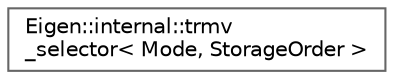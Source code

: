 digraph "类继承关系图"
{
 // LATEX_PDF_SIZE
  bgcolor="transparent";
  edge [fontname=Helvetica,fontsize=10,labelfontname=Helvetica,labelfontsize=10];
  node [fontname=Helvetica,fontsize=10,shape=box,height=0.2,width=0.4];
  rankdir="LR";
  Node0 [id="Node000000",label="Eigen::internal::trmv\l_selector\< Mode, StorageOrder \>",height=0.2,width=0.4,color="grey40", fillcolor="white", style="filled",URL="$struct_eigen_1_1internal_1_1trmv__selector.html",tooltip=" "];
}
